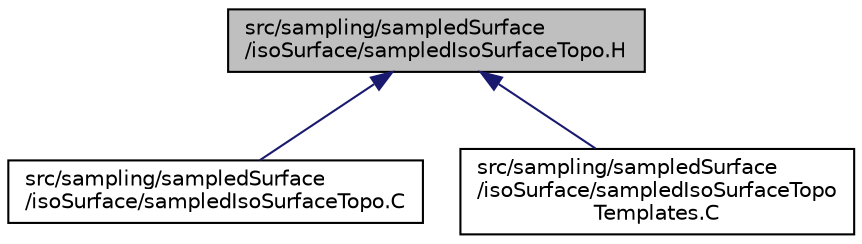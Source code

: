 digraph "src/sampling/sampledSurface/isoSurface/sampledIsoSurfaceTopo.H"
{
  bgcolor="transparent";
  edge [fontname="Helvetica",fontsize="10",labelfontname="Helvetica",labelfontsize="10"];
  node [fontname="Helvetica",fontsize="10",shape=record];
  Node1 [label="src/sampling/sampledSurface\l/isoSurface/sampledIsoSurfaceTopo.H",height=0.2,width=0.4,color="black", fillcolor="grey75", style="filled" fontcolor="black"];
  Node1 -> Node2 [dir="back",color="midnightblue",fontsize="10",style="solid",fontname="Helvetica"];
  Node2 [label="src/sampling/sampledSurface\l/isoSurface/sampledIsoSurfaceTopo.C",height=0.2,width=0.4,color="black",URL="$sampledIsoSurfaceTopo_8C.html"];
  Node1 -> Node3 [dir="back",color="midnightblue",fontsize="10",style="solid",fontname="Helvetica"];
  Node3 [label="src/sampling/sampledSurface\l/isoSurface/sampledIsoSurfaceTopo\lTemplates.C",height=0.2,width=0.4,color="black",URL="$sampledIsoSurfaceTopoTemplates_8C.html"];
}
